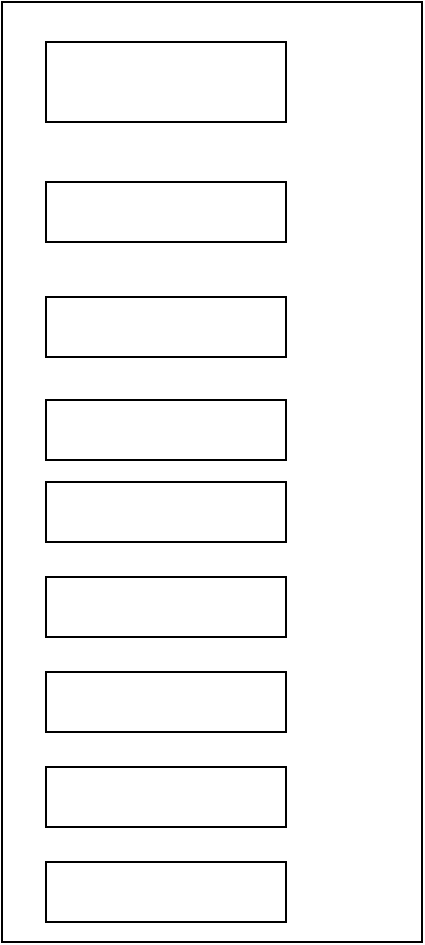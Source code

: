 <mxfile version="12.2.4"><diagram id="ab-Er0X6LBSdks1I1wOH"><mxGraphModel dx="1214" dy="634" grid="1" gridSize="10" guides="1" tooltips="1" connect="1" arrows="1" fold="1" page="1" pageScale="1" pageWidth="827" pageHeight="1169" math="0" shadow="0"><root><mxCell id="0"/><mxCell id="1" parent="0"/><mxCell id="2" value="" style="rounded=0;whiteSpace=wrap;html=1;" vertex="1" parent="1"><mxGeometry x="308" y="130" width="210" height="470" as="geometry"/></mxCell><mxCell id="3" value="" style="rounded=0;whiteSpace=wrap;html=1;" vertex="1" parent="1"><mxGeometry x="330" y="150" width="120" height="40" as="geometry"/></mxCell><mxCell id="4" value="" style="rounded=0;whiteSpace=wrap;html=1;" vertex="1" parent="1"><mxGeometry x="330" y="220" width="120" height="30" as="geometry"/></mxCell><mxCell id="5" value="" style="rounded=0;whiteSpace=wrap;html=1;" vertex="1" parent="1"><mxGeometry x="330" y="277.5" width="120" height="30" as="geometry"/></mxCell><mxCell id="6" value="" style="rounded=0;whiteSpace=wrap;html=1;" vertex="1" parent="1"><mxGeometry x="330" y="329" width="120" height="30" as="geometry"/></mxCell><mxCell id="7" value="" style="rounded=0;whiteSpace=wrap;html=1;" vertex="1" parent="1"><mxGeometry x="330" y="370" width="120" height="30" as="geometry"/></mxCell><mxCell id="8" value="" style="rounded=0;whiteSpace=wrap;html=1;" vertex="1" parent="1"><mxGeometry x="330" y="417.5" width="120" height="30" as="geometry"/></mxCell><mxCell id="9" value="" style="rounded=0;whiteSpace=wrap;html=1;" vertex="1" parent="1"><mxGeometry x="330" y="465" width="120" height="30" as="geometry"/></mxCell><mxCell id="11" value="" style="rounded=0;whiteSpace=wrap;html=1;" vertex="1" parent="1"><mxGeometry x="330" y="512.5" width="120" height="30" as="geometry"/></mxCell><mxCell id="12" value="" style="rounded=0;whiteSpace=wrap;html=1;" vertex="1" parent="1"><mxGeometry x="330" y="560" width="120" height="30" as="geometry"/></mxCell></root></mxGraphModel></diagram></mxfile>